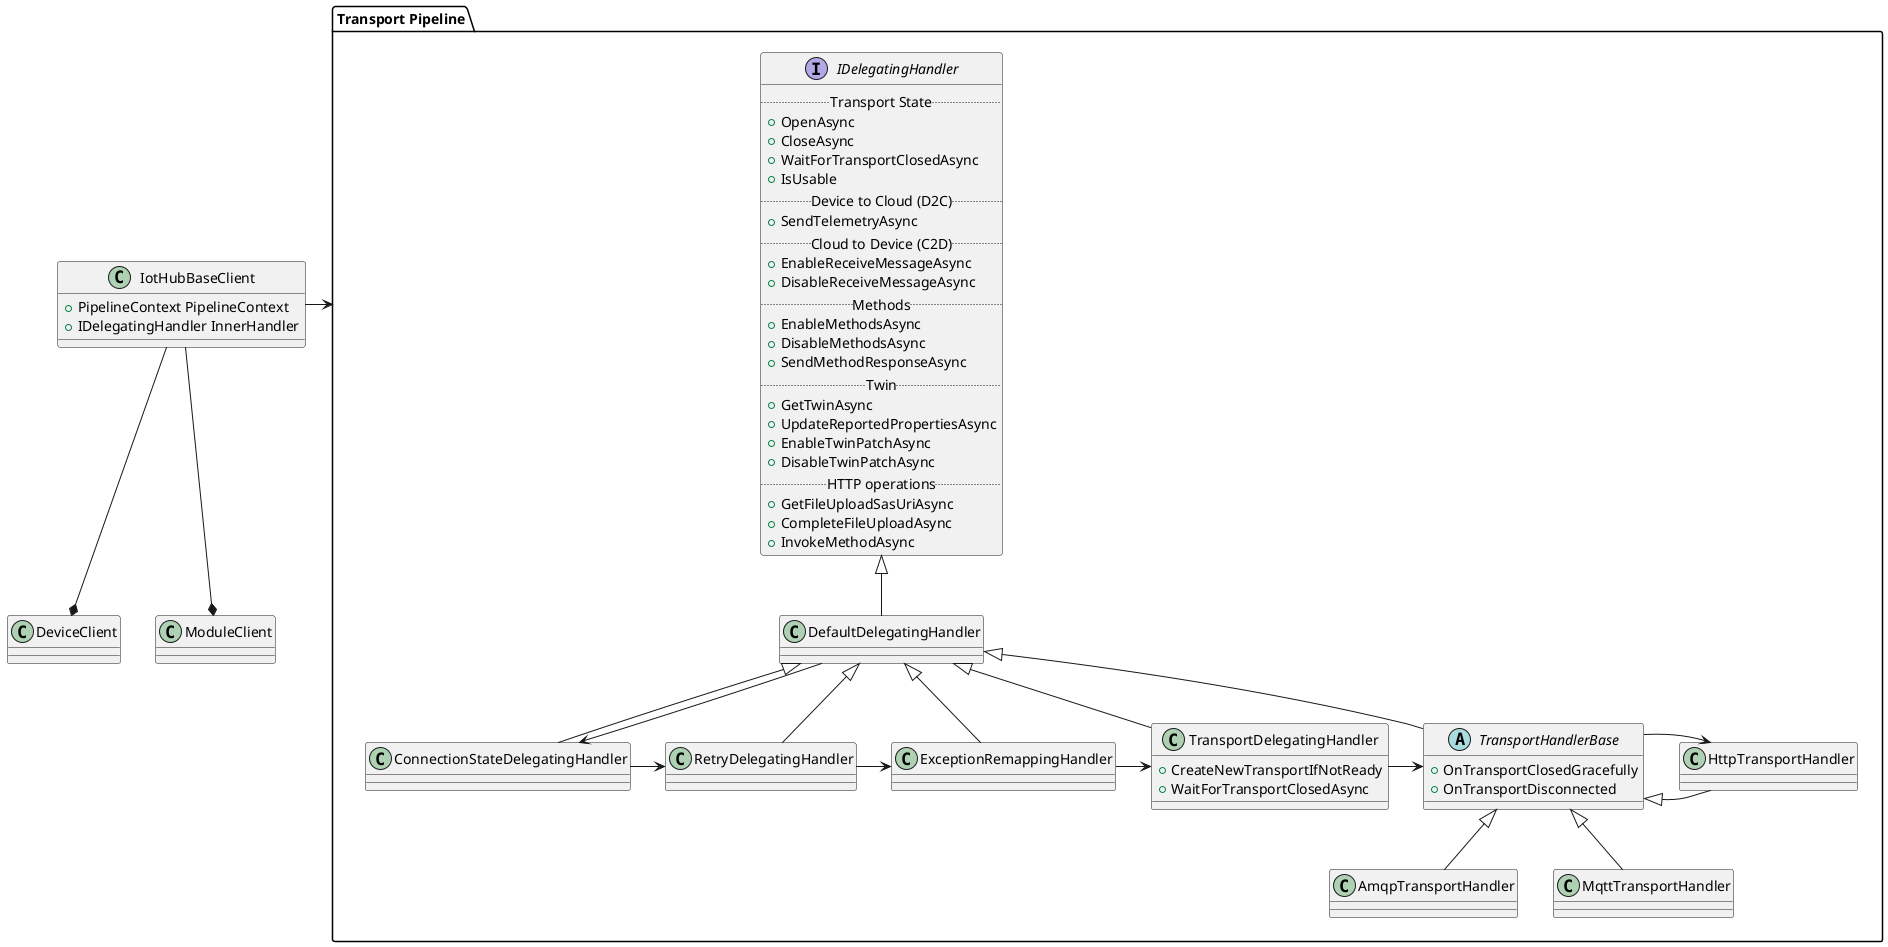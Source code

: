 @startuml csharpDeviceClientSDKArchitecture
class IotHubBaseClient
{
  + PipelineContext PipelineContext
  + IDelegatingHandler InnerHandler
}

class DeviceClient 
{ 
}

class ModuleClient 
{
}

IotHubBaseClient --* DeviceClient
IotHubBaseClient --* ModuleClient
IotHubBaseClient -> "Transport Pipeline"

package "Transport Pipeline" 
{
  interface IDelegatingHandler 
  {
    ..Transport State..
    + OpenAsync
    + CloseAsync
    + WaitForTransportClosedAsync
    + IsUsable
    ..Device to Cloud (D2C)..
    + SendTelemetryAsync
    ..Cloud to Device (C2D)..
    + EnableReceiveMessageAsync
    + DisableReceiveMessageAsync
    ..Methods..
    + EnableMethodsAsync
    + DisableMethodsAsync
    + SendMethodResponseAsync
    ..Twin..
    + GetTwinAsync
    + UpdateReportedPropertiesAsync
    + EnableTwinPatchAsync
    + DisableTwinPatchAsync
    ..HTTP operations..
    + GetFileUploadSasUriAsync
    + CompleteFileUploadAsync
    + InvokeMethodAsync
  }

  class DefaultDelegatingHandler 
  {
  }

  class ConnectionStateDelegatingHandler
  {
  }

  class RetryDelegatingHandler 
  {
  }

  class ExceptionRemappingHandler
  {
  }

  class TransportDelegatingHandler
  {
    + CreateNewTransportIfNotReady
    + WaitForTransportClosedAsync
  }

  abstract class TransportHandlerBase
  {
    + OnTransportClosedGracefully
    + OnTransportDisconnected
  }

  class AmqpTransportHandler 
  {
  }

  class MqttTransportHandler 
  {
  }

  class HttpTransportHandler 
  {
  }

  IDelegatingHandler <|-- DefaultDelegatingHandler
  DefaultDelegatingHandler <|-- ConnectionStateDelegatingHandler
  DefaultDelegatingHandler <|-- RetryDelegatingHandler
  DefaultDelegatingHandler <|-- ExceptionRemappingHandler
  DefaultDelegatingHandler <|-- TransportDelegatingHandler
  DefaultDelegatingHandler <|-- TransportHandlerBase
  TransportHandlerBase <|-- MqttTransportHandler
  TransportHandlerBase <|-- AmqpTransportHandler
  TransportHandlerBase <|-- HttpTransportHandler
  DefaultDelegatingHandler --> ConnectionStateDelegatingHandler
  ConnectionStateDelegatingHandler -> RetryDelegatingHandler
  RetryDelegatingHandler -> ExceptionRemappingHandler
  ExceptionRemappingHandler-> TransportDelegatingHandler
  TransportDelegatingHandler -> TransportHandlerBase
  TransportHandlerBase -> HttpTransportHandler
}
@enduml